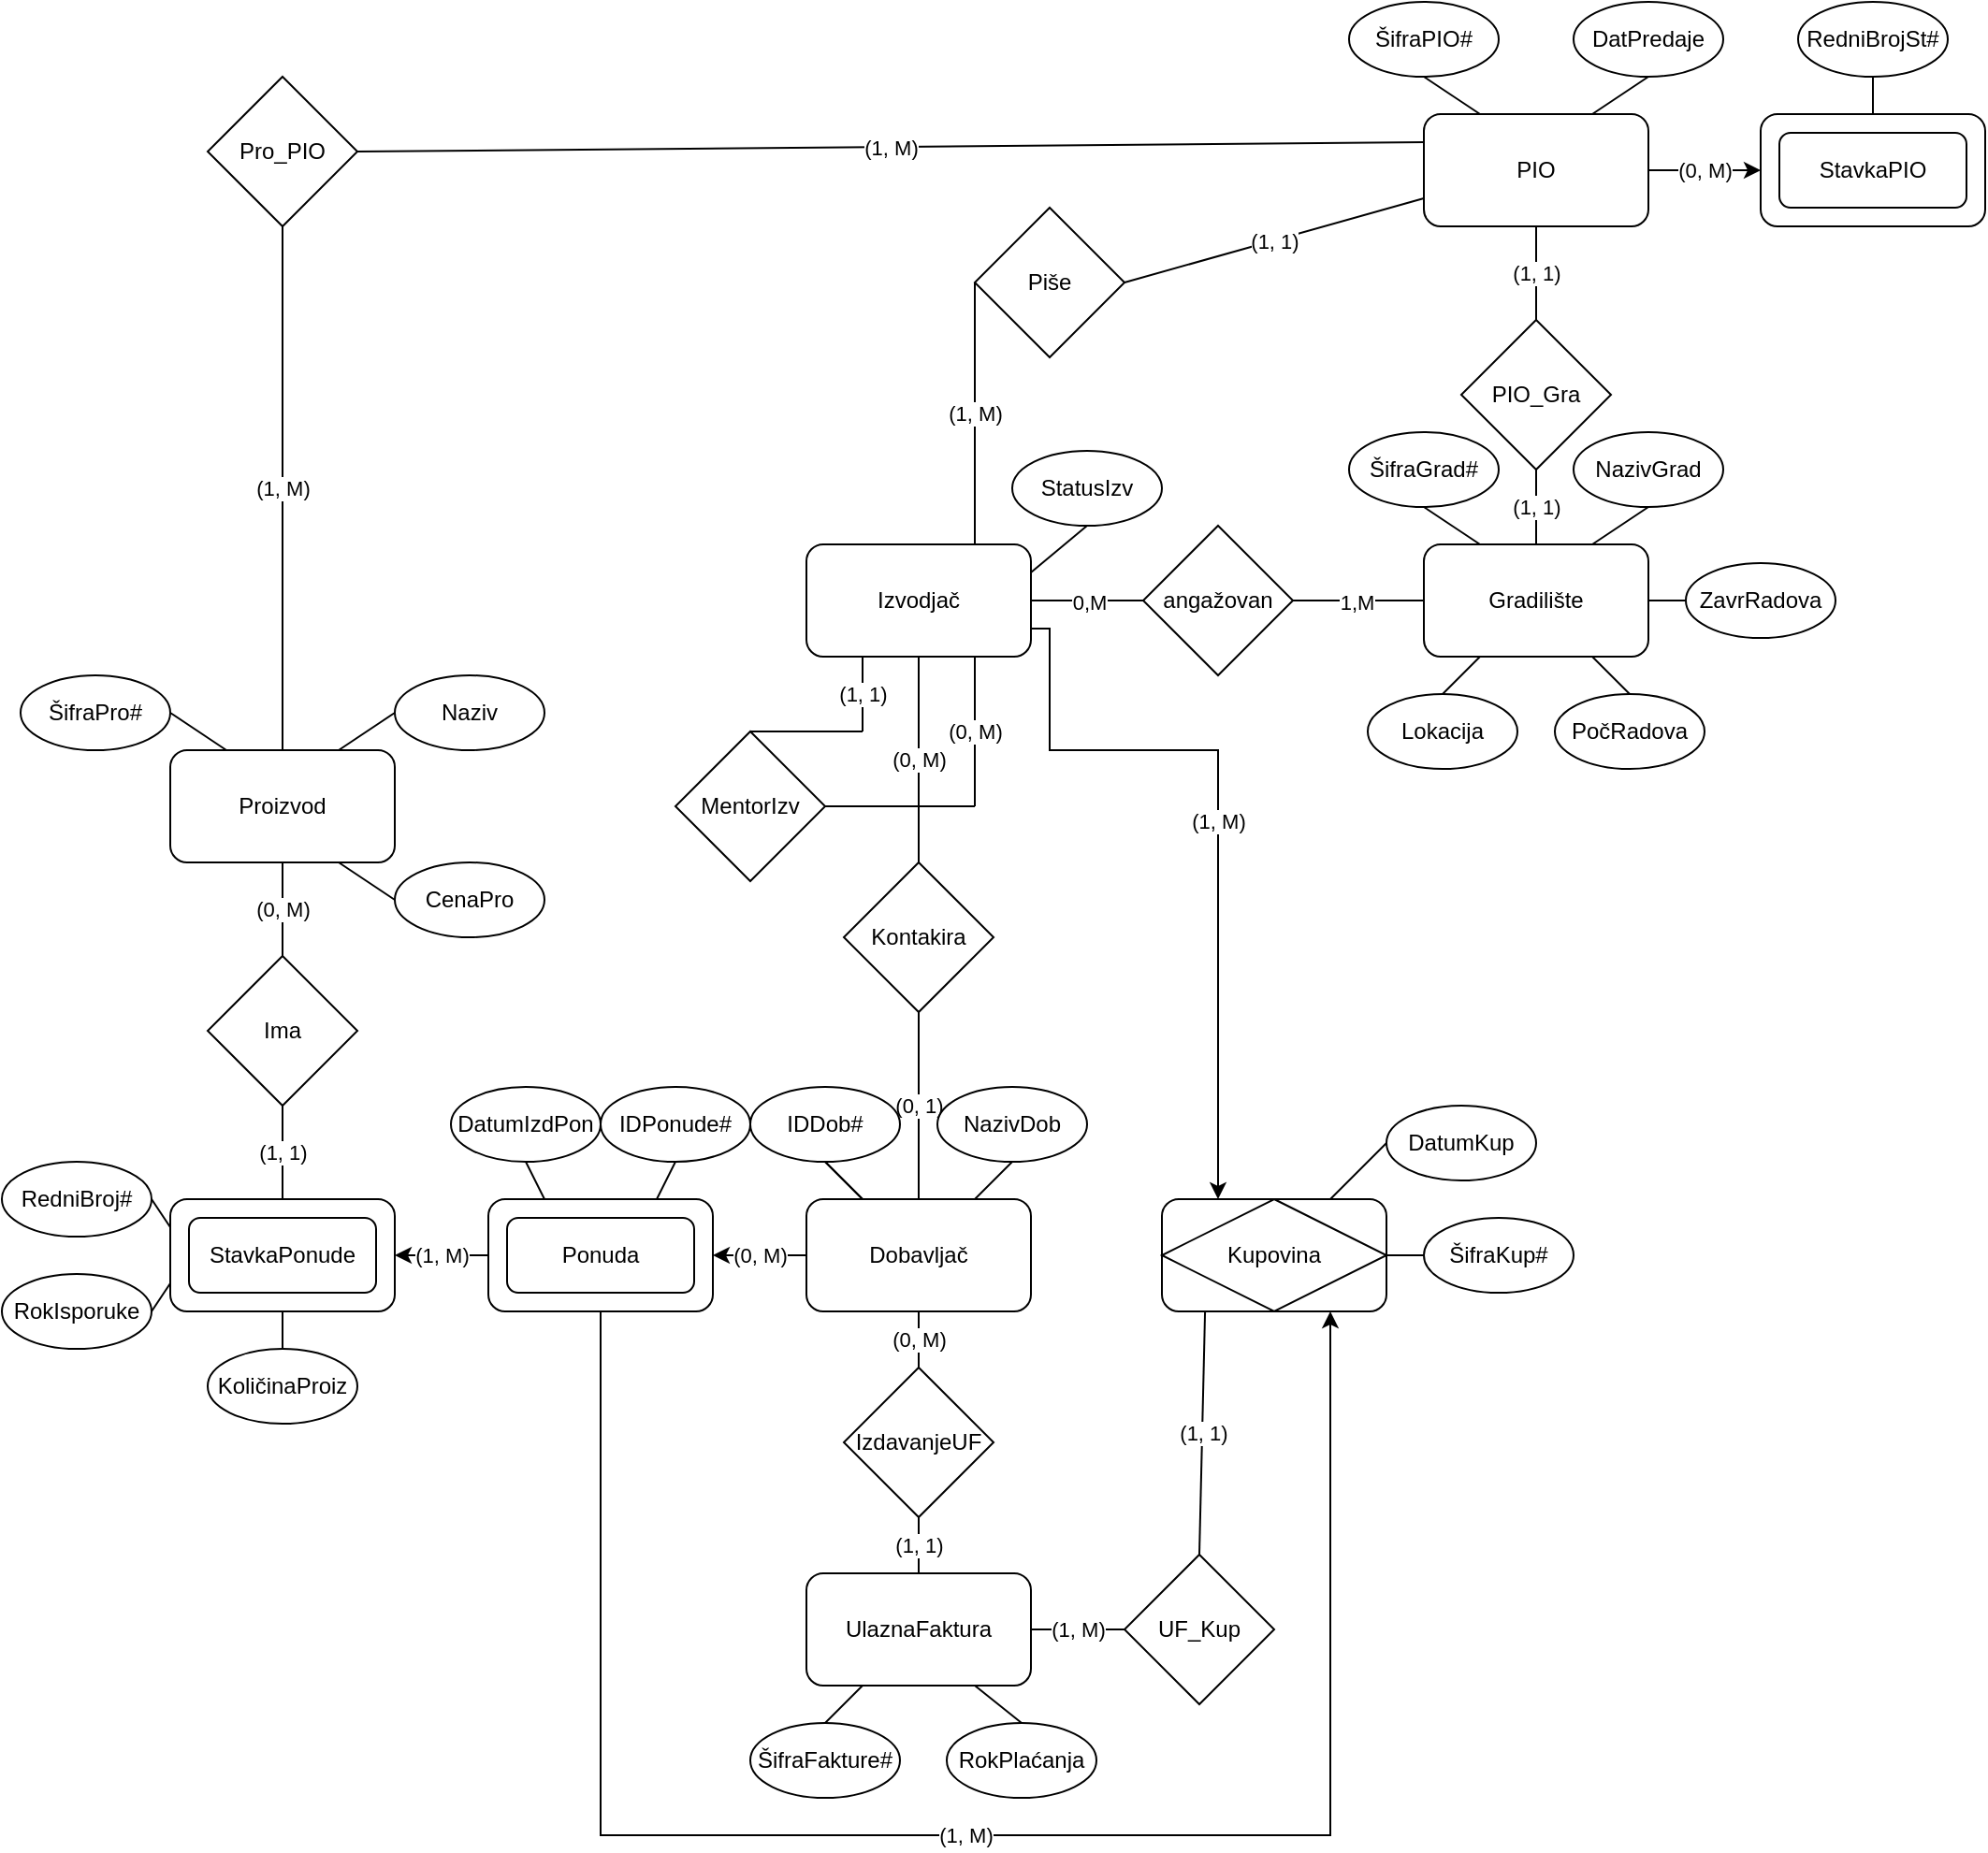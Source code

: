 <mxfile version="17.1.3" type="google"><diagram id="JcTWVsRjXV-0zoz48SHs" name="Page-1"><mxGraphModel grid="1" gridSize="10" guides="1" tooltips="1" connect="1" arrows="1" page="1" fold="1" pageScale="1" pageWidth="850" pageHeight="1100" math="0" shadow="0"><root><mxCell id="0"/><mxCell id="1" parent="0"/><mxCell id="a0COTtQQmD4aE9Lyfzfg-1" value="" style="rounded=1;whiteSpace=wrap;html=1;" parent="1" vertex="1"><mxGeometry x="800" y="880" width="120" height="60" as="geometry"/></mxCell><mxCell id="a0COTtQQmD4aE9Lyfzfg-2" value="" style="rounded=1;whiteSpace=wrap;html=1;" parent="1" vertex="1"><mxGeometry x="-50" y="1460" width="120" height="60" as="geometry"/></mxCell><mxCell id="a0COTtQQmD4aE9Lyfzfg-3" value="Gradilište" style="rounded=1;whiteSpace=wrap;html=1;" parent="1" vertex="1"><mxGeometry x="620" y="1110" width="120" height="60" as="geometry"/></mxCell><mxCell id="a0COTtQQmD4aE9Lyfzfg-4" value="StavkaPIO" style="rounded=1;whiteSpace=wrap;html=1;" parent="1" vertex="1"><mxGeometry x="810" y="890" width="100" height="40" as="geometry"/></mxCell><mxCell id="a0COTtQQmD4aE9Lyfzfg-5" value="RedniBrojSt#" style="ellipse;whiteSpace=wrap;html=1;" parent="1" vertex="1"><mxGeometry x="820" y="820" width="80" height="40" as="geometry"/></mxCell><mxCell id="a0COTtQQmD4aE9Lyfzfg-6" value="ŠifraPIO#" style="ellipse;whiteSpace=wrap;html=1;" parent="1" vertex="1"><mxGeometry x="580" y="820" width="80" height="40" as="geometry"/></mxCell><mxCell id="a0COTtQQmD4aE9Lyfzfg-7" value="PIO_Gra" style="rhombus;whiteSpace=wrap;html=1;" parent="1" vertex="1"><mxGeometry x="640" y="990" width="80" height="80" as="geometry"/></mxCell><mxCell id="a0COTtQQmD4aE9Lyfzfg-8" value="(1, 1)" style="endArrow=none;html=1;rounded=0;exitX=0.5;exitY=0;exitDx=0;exitDy=0;entryX=0.5;entryY=1;entryDx=0;entryDy=0;" parent="1" source="a0COTtQQmD4aE9Lyfzfg-7" target="a0COTtQQmD4aE9Lyfzfg-9" edge="1"><mxGeometry width="50" height="50" relative="1" as="geometry"><mxPoint x="880" y="990" as="sourcePoint"/><mxPoint x="880.0" y="970" as="targetPoint"/></mxGeometry></mxCell><mxCell id="a0COTtQQmD4aE9Lyfzfg-9" value="PIO" style="rounded=1;whiteSpace=wrap;html=1;" parent="1" vertex="1"><mxGeometry x="620" y="880" width="120" height="60" as="geometry"/></mxCell><mxCell id="a0COTtQQmD4aE9Lyfzfg-10" value="DatPredaje" style="ellipse;whiteSpace=wrap;html=1;" parent="1" vertex="1"><mxGeometry x="700" y="820" width="80" height="40" as="geometry"/></mxCell><mxCell id="a0COTtQQmD4aE9Lyfzfg-11" value="Piše" style="rhombus;whiteSpace=wrap;html=1;" parent="1" vertex="1"><mxGeometry x="380" y="930" width="80" height="80" as="geometry"/></mxCell><mxCell id="a0COTtQQmD4aE9Lyfzfg-12" value="(1, 1)" style="endArrow=none;html=1;rounded=0;exitX=1;exitY=0.5;exitDx=0;exitDy=0;entryX=0;entryY=0.75;entryDx=0;entryDy=0;" parent="1" source="a0COTtQQmD4aE9Lyfzfg-11" target="a0COTtQQmD4aE9Lyfzfg-9" edge="1"><mxGeometry width="50" height="50" relative="1" as="geometry"><mxPoint x="1290" y="840" as="sourcePoint"/><mxPoint x="1640" y="800" as="targetPoint"/></mxGeometry></mxCell><mxCell id="eNpRsnqvWODXr549N6l7-4" value="(1, M)" style="edgeStyle=orthogonalEdgeStyle;rounded=0;orthogonalLoop=1;jettySize=auto;html=1;exitX=1;exitY=0.75;exitDx=0;exitDy=0;entryX=0.25;entryY=0;entryDx=0;entryDy=0;" parent="1" source="a0COTtQQmD4aE9Lyfzfg-13" target="eNpRsnqvWODXr549N6l7-1" edge="1"><mxGeometry relative="1" as="geometry"><Array as="points"><mxPoint x="420" y="1155"/><mxPoint x="420" y="1220"/><mxPoint x="510" y="1220"/></Array></mxGeometry></mxCell><mxCell id="a0COTtQQmD4aE9Lyfzfg-13" value="Izvodjač" style="rounded=1;whiteSpace=wrap;html=1;" parent="1" vertex="1"><mxGeometry x="290" y="1110" width="120" height="60" as="geometry"/></mxCell><mxCell id="a0COTtQQmD4aE9Lyfzfg-14" value="MentorIzv" style="rhombus;whiteSpace=wrap;html=1;" parent="1" vertex="1"><mxGeometry x="220" y="1210" width="80" height="80" as="geometry"/></mxCell><mxCell id="a0COTtQQmD4aE9Lyfzfg-15" value="(1, 1)" style="endArrow=none;html=1;rounded=0;entryX=0.25;entryY=1;entryDx=0;entryDy=0;" parent="1" target="a0COTtQQmD4aE9Lyfzfg-13" edge="1"><mxGeometry width="50" height="50" relative="1" as="geometry"><mxPoint x="320" y="1210" as="sourcePoint"/><mxPoint x="320" y="1190" as="targetPoint"/></mxGeometry></mxCell><mxCell id="a0COTtQQmD4aE9Lyfzfg-16" value="" style="endArrow=none;html=1;rounded=0;exitX=1;exitY=0.5;exitDx=0;exitDy=0;" parent="1" source="a0COTtQQmD4aE9Lyfzfg-14" edge="1"><mxGeometry width="50" height="50" relative="1" as="geometry"><mxPoint x="300" y="1310" as="sourcePoint"/><mxPoint x="380" y="1250" as="targetPoint"/></mxGeometry></mxCell><mxCell id="a0COTtQQmD4aE9Lyfzfg-17" value="(0, M)" style="endArrow=none;html=1;rounded=0;entryX=0.75;entryY=1;entryDx=0;entryDy=0;" parent="1" target="a0COTtQQmD4aE9Lyfzfg-13" edge="1"><mxGeometry width="50" height="50" relative="1" as="geometry"><mxPoint x="380" y="1250" as="sourcePoint"/><mxPoint x="460" y="1180" as="targetPoint"/></mxGeometry></mxCell><mxCell id="a0COTtQQmD4aE9Lyfzfg-19" value="(1, M)" style="endArrow=none;html=1;rounded=0;entryX=0;entryY=0.5;entryDx=0;entryDy=0;exitX=0.75;exitY=0;exitDx=0;exitDy=0;" parent="1" source="a0COTtQQmD4aE9Lyfzfg-13" target="a0COTtQQmD4aE9Lyfzfg-11" edge="1"><mxGeometry width="50" height="50" relative="1" as="geometry"><mxPoint x="390" y="1049.09" as="sourcePoint"/><mxPoint x="790" y="1049.09" as="targetPoint"/></mxGeometry></mxCell><mxCell id="a0COTtQQmD4aE9Lyfzfg-20" value="(0, M)" style="edgeStyle=orthogonalEdgeStyle;rounded=0;orthogonalLoop=1;jettySize=auto;html=1;exitX=1;exitY=0.5;exitDx=0;exitDy=0;entryX=0;entryY=0.5;entryDx=0;entryDy=0;" parent="1" source="a0COTtQQmD4aE9Lyfzfg-9" target="a0COTtQQmD4aE9Lyfzfg-1" edge="1"><mxGeometry relative="1" as="geometry"><mxPoint x="940.0" y="920" as="sourcePoint"/><mxPoint x="980.0" y="920" as="targetPoint"/></mxGeometry></mxCell><mxCell id="a0COTtQQmD4aE9Lyfzfg-21" value="" style="endArrow=none;html=1;rounded=0;exitX=0.25;exitY=0;exitDx=0;exitDy=0;entryX=0.5;entryY=1;entryDx=0;entryDy=0;" parent="1" source="a0COTtQQmD4aE9Lyfzfg-9" target="a0COTtQQmD4aE9Lyfzfg-6" edge="1"><mxGeometry width="50" height="50" relative="1" as="geometry"><mxPoint x="980" y="950" as="sourcePoint"/><mxPoint x="960" y="950" as="targetPoint"/></mxGeometry></mxCell><mxCell id="a0COTtQQmD4aE9Lyfzfg-22" value="(1, 1)" style="endArrow=none;html=1;rounded=0;exitX=0.5;exitY=0;exitDx=0;exitDy=0;entryX=0.5;entryY=1;entryDx=0;entryDy=0;" parent="1" source="a0COTtQQmD4aE9Lyfzfg-3" target="a0COTtQQmD4aE9Lyfzfg-7" edge="1"><mxGeometry width="50" height="50" relative="1" as="geometry"><mxPoint x="690" y="1090" as="sourcePoint"/><mxPoint x="710.0" y="1050" as="targetPoint"/></mxGeometry></mxCell><mxCell id="a0COTtQQmD4aE9Lyfzfg-24" value="" style="endArrow=none;html=1;rounded=0;exitX=0.5;exitY=0;exitDx=0;exitDy=0;" parent="1" edge="1"><mxGeometry width="50" height="50" relative="1" as="geometry"><mxPoint x="260" y="1210" as="sourcePoint"/><mxPoint x="320" y="1210" as="targetPoint"/></mxGeometry></mxCell><mxCell id="a0COTtQQmD4aE9Lyfzfg-25" value="RokPlaćanja" style="ellipse;whiteSpace=wrap;html=1;" parent="1" vertex="1"><mxGeometry x="365" y="1740" width="80" height="40" as="geometry"/></mxCell><mxCell id="a0COTtQQmD4aE9Lyfzfg-26" value="(0, M)" style="endArrow=none;html=1;rounded=0;entryX=0.5;entryY=1;entryDx=0;entryDy=0;exitX=0.5;exitY=0;exitDx=0;exitDy=0;" parent="1" source="a0COTtQQmD4aE9Lyfzfg-27" edge="1"><mxGeometry width="50" height="50" relative="1" as="geometry"><mxPoint x="350" y="1330" as="sourcePoint"/><mxPoint x="350" y="1170" as="targetPoint"/></mxGeometry></mxCell><mxCell id="a0COTtQQmD4aE9Lyfzfg-27" value="Kontakira" style="rhombus;whiteSpace=wrap;html=1;" parent="1" vertex="1"><mxGeometry x="310" y="1280" width="80" height="80" as="geometry"/></mxCell><mxCell id="a0COTtQQmD4aE9Lyfzfg-28" value="(0, 1)" style="endArrow=none;html=1;rounded=0;exitX=0.5;exitY=0;exitDx=0;exitDy=0;entryX=0.5;entryY=1;entryDx=0;entryDy=0;" parent="1" source="a0COTtQQmD4aE9Lyfzfg-29" target="a0COTtQQmD4aE9Lyfzfg-27" edge="1"><mxGeometry width="50" height="50" relative="1" as="geometry"><mxPoint x="330" y="1360" as="sourcePoint"/><mxPoint x="350" y="1350" as="targetPoint"/></mxGeometry></mxCell><mxCell id="a0COTtQQmD4aE9Lyfzfg-29" value="Dobavljač" style="rounded=1;whiteSpace=wrap;html=1;" parent="1" vertex="1"><mxGeometry x="290" y="1460" width="120" height="60" as="geometry"/></mxCell><mxCell id="a0COTtQQmD4aE9Lyfzfg-30" value="" style="endArrow=none;html=1;rounded=0;entryX=0.25;entryY=0;entryDx=0;entryDy=0;exitX=0.5;exitY=1;exitDx=0;exitDy=0;" parent="1" source="a0COTtQQmD4aE9Lyfzfg-31" target="a0COTtQQmD4aE9Lyfzfg-29" edge="1"><mxGeometry width="50" height="50" relative="1" as="geometry"><mxPoint x="280" y="1670" as="sourcePoint"/><mxPoint x="330" y="1620" as="targetPoint"/></mxGeometry></mxCell><mxCell id="a0COTtQQmD4aE9Lyfzfg-31" value="IDDob#" style="ellipse;whiteSpace=wrap;html=1;" parent="1" vertex="1"><mxGeometry x="260" y="1400" width="80" height="40" as="geometry"/></mxCell><mxCell id="a0COTtQQmD4aE9Lyfzfg-32" value="NazivDob" style="ellipse;whiteSpace=wrap;html=1;" parent="1" vertex="1"><mxGeometry x="360" y="1400" width="80" height="40" as="geometry"/></mxCell><mxCell id="a0COTtQQmD4aE9Lyfzfg-33" value="IzdavanjeUF" style="rhombus;whiteSpace=wrap;html=1;" parent="1" vertex="1"><mxGeometry x="310" y="1550" width="80" height="80" as="geometry"/></mxCell><mxCell id="a0COTtQQmD4aE9Lyfzfg-34" value="UlaznaFaktura" style="rounded=1;whiteSpace=wrap;html=1;" parent="1" vertex="1"><mxGeometry x="290" y="1660" width="120" height="60" as="geometry"/></mxCell><mxCell id="a0COTtQQmD4aE9Lyfzfg-35" value="(0, M)" style="endArrow=none;html=1;rounded=0;exitX=0.5;exitY=1;exitDx=0;exitDy=0;entryX=0.5;entryY=0;entryDx=0;entryDy=0;" parent="1" edge="1"><mxGeometry width="50" height="50" relative="1" as="geometry"><mxPoint x="350" y="1520" as="sourcePoint"/><mxPoint x="350" y="1550" as="targetPoint"/></mxGeometry></mxCell><mxCell id="a0COTtQQmD4aE9Lyfzfg-36" value="(1, 1)" style="endArrow=none;html=1;rounded=0;entryX=0.5;entryY=0;entryDx=0;entryDy=0;exitX=0.5;exitY=1;exitDx=0;exitDy=0;" parent="1" edge="1"><mxGeometry width="50" height="50" relative="1" as="geometry"><mxPoint x="350" y="1630" as="sourcePoint"/><mxPoint x="350" y="1660" as="targetPoint"/></mxGeometry></mxCell><mxCell id="a0COTtQQmD4aE9Lyfzfg-37" value="" style="endArrow=none;html=1;rounded=0;entryX=0.5;entryY=0;entryDx=0;entryDy=0;exitX=0.25;exitY=1;exitDx=0;exitDy=0;" parent="1" edge="1"><mxGeometry width="50" height="50" relative="1" as="geometry"><mxPoint x="320" y="1720" as="sourcePoint"/><mxPoint x="300" y="1740" as="targetPoint"/></mxGeometry></mxCell><mxCell id="a0COTtQQmD4aE9Lyfzfg-38" value="" style="endArrow=none;html=1;rounded=0;entryX=0.5;entryY=0;entryDx=0;entryDy=0;exitX=0.75;exitY=1;exitDx=0;exitDy=0;" parent="1" edge="1"><mxGeometry width="50" height="50" relative="1" as="geometry"><mxPoint x="380" y="1720" as="sourcePoint"/><mxPoint x="405" y="1740" as="targetPoint"/></mxGeometry></mxCell><mxCell id="a0COTtQQmD4aE9Lyfzfg-39" value="" style="endArrow=none;html=1;rounded=0;entryX=0.75;entryY=0;entryDx=0;entryDy=0;exitX=0.5;exitY=1;exitDx=0;exitDy=0;" parent="1" edge="1"><mxGeometry width="50" height="50" relative="1" as="geometry"><mxPoint x="400" y="1440" as="sourcePoint"/><mxPoint x="380" y="1460" as="targetPoint"/></mxGeometry></mxCell><mxCell id="a0COTtQQmD4aE9Lyfzfg-40" value="" style="endArrow=none;html=1;rounded=0;entryX=0.25;entryY=0;entryDx=0;entryDy=0;exitX=0.5;exitY=1;exitDx=0;exitDy=0;" parent="1" edge="1"><mxGeometry width="50" height="50" relative="1" as="geometry"><mxPoint x="300" y="1440" as="sourcePoint"/><mxPoint x="320" y="1460" as="targetPoint"/></mxGeometry></mxCell><mxCell id="a0COTtQQmD4aE9Lyfzfg-41" value="ŠifraFakture#" style="ellipse;whiteSpace=wrap;html=1;" parent="1" vertex="1"><mxGeometry x="260" y="1740" width="80" height="40" as="geometry"/></mxCell><mxCell id="a0COTtQQmD4aE9Lyfzfg-46" value="(0, M)" style="edgeStyle=orthogonalEdgeStyle;rounded=0;orthogonalLoop=1;jettySize=auto;html=1;exitX=0;exitY=0.5;exitDx=0;exitDy=0;entryX=1;entryY=0.5;entryDx=0;entryDy=0;" parent="1" source="a0COTtQQmD4aE9Lyfzfg-29" target="a0COTtQQmD4aE9Lyfzfg-74" edge="1"><mxGeometry relative="1" as="geometry"><mxPoint x="280" y="1510" as="sourcePoint"/><mxPoint x="260" y="1530" as="targetPoint"/></mxGeometry></mxCell><mxCell id="a0COTtQQmD4aE9Lyfzfg-47" value="(1, M)" style="edgeStyle=orthogonalEdgeStyle;rounded=0;orthogonalLoop=1;jettySize=auto;html=1;exitX=0;exitY=0.5;exitDx=0;exitDy=0;entryX=1;entryY=0.5;entryDx=0;entryDy=0;" parent="1" source="a0COTtQQmD4aE9Lyfzfg-74" target="a0COTtQQmD4aE9Lyfzfg-2" edge="1"><mxGeometry relative="1" as="geometry"><mxPoint x="120" y="1490" as="sourcePoint"/><mxPoint x="80" y="1490" as="targetPoint"/></mxGeometry></mxCell><mxCell id="a0COTtQQmD4aE9Lyfzfg-48" value="StavkaPonude" style="rounded=1;whiteSpace=wrap;html=1;" parent="1" vertex="1"><mxGeometry x="-40" y="1470" width="100" height="40" as="geometry"/></mxCell><mxCell id="a0COTtQQmD4aE9Lyfzfg-49" value="Proizvod" style="rounded=1;whiteSpace=wrap;html=1;" parent="1" vertex="1"><mxGeometry x="-50" y="1220" width="120" height="60" as="geometry"/></mxCell><mxCell id="a0COTtQQmD4aE9Lyfzfg-50" value="Ima" style="rhombus;whiteSpace=wrap;html=1;" parent="1" vertex="1"><mxGeometry x="-30" y="1330" width="80" height="80" as="geometry"/></mxCell><mxCell id="a0COTtQQmD4aE9Lyfzfg-51" value="RedniBroj#" style="ellipse;whiteSpace=wrap;html=1;" parent="1" vertex="1"><mxGeometry x="-140" y="1440" width="80" height="40" as="geometry"/></mxCell><mxCell id="a0COTtQQmD4aE9Lyfzfg-52" value="DatumIzdPon" style="ellipse;whiteSpace=wrap;html=1;" parent="1" vertex="1"><mxGeometry x="100" y="1400" width="80" height="40" as="geometry"/></mxCell><mxCell id="a0COTtQQmD4aE9Lyfzfg-53" value="" style="endArrow=none;html=1;rounded=0;entryX=0.5;entryY=1;entryDx=0;entryDy=0;exitX=0.25;exitY=0;exitDx=0;exitDy=0;" parent="1" source="a0COTtQQmD4aE9Lyfzfg-74" target="a0COTtQQmD4aE9Lyfzfg-52" edge="1"><mxGeometry width="50" height="50" relative="1" as="geometry"><mxPoint x="210" y="1450" as="sourcePoint"/><mxPoint x="160" y="1330" as="targetPoint"/></mxGeometry></mxCell><mxCell id="a0COTtQQmD4aE9Lyfzfg-54" value="(1, 1)" style="endArrow=none;html=1;rounded=0;entryX=0.5;entryY=0;entryDx=0;entryDy=0;exitX=0.5;exitY=1;exitDx=0;exitDy=0;" parent="1" source="a0COTtQQmD4aE9Lyfzfg-50" target="a0COTtQQmD4aE9Lyfzfg-2" edge="1"><mxGeometry width="50" height="50" relative="1" as="geometry"><mxPoint x="60" y="1540" as="sourcePoint"/><mxPoint x="60" y="1430" as="targetPoint"/></mxGeometry></mxCell><mxCell id="a0COTtQQmD4aE9Lyfzfg-55" value="(0, M)" style="endArrow=none;html=1;rounded=0;exitX=0.5;exitY=1;exitDx=0;exitDy=0;entryX=0.5;entryY=0;entryDx=0;entryDy=0;" parent="1" source="a0COTtQQmD4aE9Lyfzfg-49" target="a0COTtQQmD4aE9Lyfzfg-50" edge="1"><mxGeometry width="50" height="50" relative="1" as="geometry"><mxPoint x="15" y="1660" as="sourcePoint"/><mxPoint x="-5" y="1330" as="targetPoint"/></mxGeometry></mxCell><mxCell id="a0COTtQQmD4aE9Lyfzfg-56" value="" style="endArrow=none;html=1;rounded=0;exitX=0;exitY=0.25;exitDx=0;exitDy=0;entryX=1;entryY=0.5;entryDx=0;entryDy=0;" parent="1" source="a0COTtQQmD4aE9Lyfzfg-2" target="a0COTtQQmD4aE9Lyfzfg-51" edge="1"><mxGeometry width="50" height="50" relative="1" as="geometry"><mxPoint x="10" y="1460" as="sourcePoint"/><mxPoint x="10" y="1440" as="targetPoint"/></mxGeometry></mxCell><mxCell id="a0COTtQQmD4aE9Lyfzfg-57" value="RokIsporuke" style="ellipse;whiteSpace=wrap;html=1;" parent="1" vertex="1"><mxGeometry x="-140" y="1500" width="80" height="40" as="geometry"/></mxCell><mxCell id="a0COTtQQmD4aE9Lyfzfg-58" value="ŠifraPro#" style="ellipse;whiteSpace=wrap;html=1;" parent="1" vertex="1"><mxGeometry x="-130" y="1180" width="80" height="40" as="geometry"/></mxCell><mxCell id="a0COTtQQmD4aE9Lyfzfg-59" value="CenaPro" style="ellipse;whiteSpace=wrap;html=1;" parent="1" vertex="1"><mxGeometry x="70" y="1280" width="80" height="40" as="geometry"/></mxCell><mxCell id="a0COTtQQmD4aE9Lyfzfg-60" value="Naziv" style="ellipse;whiteSpace=wrap;html=1;" parent="1" vertex="1"><mxGeometry x="70" y="1180" width="80" height="40" as="geometry"/></mxCell><mxCell id="a0COTtQQmD4aE9Lyfzfg-61" value="KoličinaProiz" style="ellipse;whiteSpace=wrap;html=1;" parent="1" vertex="1"><mxGeometry x="-30" y="1540" width="80" height="40" as="geometry"/></mxCell><mxCell id="a0COTtQQmD4aE9Lyfzfg-62" value="IDPonude#" style="ellipse;whiteSpace=wrap;html=1;" parent="1" vertex="1"><mxGeometry x="180" y="1400" width="80" height="40" as="geometry"/></mxCell><mxCell id="a0COTtQQmD4aE9Lyfzfg-63" value="" style="endArrow=none;html=1;rounded=0;entryX=0.75;entryY=0;entryDx=0;entryDy=0;exitX=0.5;exitY=1;exitDx=0;exitDy=0;" parent="1" source="a0COTtQQmD4aE9Lyfzfg-62" target="a0COTtQQmD4aE9Lyfzfg-74" edge="1"><mxGeometry width="50" height="50" relative="1" as="geometry"><mxPoint x="210" y="1580" as="sourcePoint"/><mxPoint x="200" y="1520.0" as="targetPoint"/></mxGeometry></mxCell><mxCell id="a0COTtQQmD4aE9Lyfzfg-64" value="Lokacija" style="ellipse;whiteSpace=wrap;html=1;" parent="1" vertex="1"><mxGeometry x="590" y="1190" width="80" height="40" as="geometry"/></mxCell><mxCell id="a0COTtQQmD4aE9Lyfzfg-65" value="ŠifraGrad#" style="ellipse;whiteSpace=wrap;html=1;" parent="1" vertex="1"><mxGeometry x="580" y="1050" width="80" height="40" as="geometry"/></mxCell><mxCell id="a0COTtQQmD4aE9Lyfzfg-66" value="" style="endArrow=none;html=1;rounded=0;exitX=0.5;exitY=1;exitDx=0;exitDy=0;entryX=0.25;entryY=0;entryDx=0;entryDy=0;" parent="1" source="a0COTtQQmD4aE9Lyfzfg-65" edge="1"><mxGeometry width="50" height="50" relative="1" as="geometry"><mxPoint x="650" y="1080" as="sourcePoint"/><mxPoint x="650" y="1110" as="targetPoint"/></mxGeometry></mxCell><mxCell id="a0COTtQQmD4aE9Lyfzfg-67" value="" style="endArrow=none;html=1;rounded=0;entryX=0.25;entryY=1;entryDx=0;entryDy=0;exitX=0.5;exitY=0;exitDx=0;exitDy=0;" parent="1" source="a0COTtQQmD4aE9Lyfzfg-64" edge="1"><mxGeometry width="50" height="50" relative="1" as="geometry"><mxPoint x="610" y="1220" as="sourcePoint"/><mxPoint x="650" y="1170" as="targetPoint"/></mxGeometry></mxCell><mxCell id="a0COTtQQmD4aE9Lyfzfg-68" value="" style="endArrow=none;html=1;rounded=0;exitX=0.75;exitY=0;exitDx=0;exitDy=0;entryX=0.5;entryY=1;entryDx=0;entryDy=0;" parent="1" source="a0COTtQQmD4aE9Lyfzfg-9" target="a0COTtQQmD4aE9Lyfzfg-10" edge="1"><mxGeometry width="50" height="50" relative="1" as="geometry"><mxPoint x="850" y="860" as="sourcePoint"/><mxPoint x="960" y="890" as="targetPoint"/></mxGeometry></mxCell><mxCell id="a0COTtQQmD4aE9Lyfzfg-69" value="angažovan" style="rhombus;whiteSpace=wrap;html=1;" parent="1" vertex="1"><mxGeometry x="470" y="1100" width="80" height="80" as="geometry"/></mxCell><mxCell id="a0COTtQQmD4aE9Lyfzfg-70" value="" style="endArrow=none;html=1;rounded=0;entryX=0;entryY=0.5;entryDx=0;entryDy=0;exitX=1;exitY=0.5;exitDx=0;exitDy=0;" parent="1" source="a0COTtQQmD4aE9Lyfzfg-69" target="a0COTtQQmD4aE9Lyfzfg-3" edge="1"><mxGeometry width="50" height="50" relative="1" as="geometry"><mxPoint x="1330" y="1110" as="sourcePoint"/><mxPoint x="1790" y="1090" as="targetPoint"/></mxGeometry></mxCell><mxCell id="a0COTtQQmD4aE9Lyfzfg-71" value="1,M" style="edgeLabel;html=1;align=center;verticalAlign=middle;resizable=0;points=[];" parent="a0COTtQQmD4aE9Lyfzfg-70" vertex="1" connectable="0"><mxGeometry x="-0.041" y="-1" relative="1" as="geometry"><mxPoint as="offset"/></mxGeometry></mxCell><mxCell id="a0COTtQQmD4aE9Lyfzfg-72" value="" style="endArrow=none;html=1;rounded=0;exitX=1;exitY=0.5;exitDx=0;exitDy=0;entryX=0;entryY=0.5;entryDx=0;entryDy=0;" parent="1" source="a0COTtQQmD4aE9Lyfzfg-13" target="a0COTtQQmD4aE9Lyfzfg-69" edge="1"><mxGeometry width="50" height="50" relative="1" as="geometry"><mxPoint x="550" y="1170" as="sourcePoint"/><mxPoint x="1040" y="1140" as="targetPoint"/></mxGeometry></mxCell><mxCell id="a0COTtQQmD4aE9Lyfzfg-73" value="0,M" style="edgeLabel;html=1;align=center;verticalAlign=middle;resizable=0;points=[];" parent="a0COTtQQmD4aE9Lyfzfg-72" vertex="1" connectable="0"><mxGeometry x="0.025" y="-1" relative="1" as="geometry"><mxPoint as="offset"/></mxGeometry></mxCell><mxCell id="ny7uruBJzPmNFteO7Q8S-1" value="(1, M)" style="edgeStyle=orthogonalEdgeStyle;rounded=0;orthogonalLoop=1;jettySize=auto;html=1;exitX=0.5;exitY=1;exitDx=0;exitDy=0;entryX=0.75;entryY=1;entryDx=0;entryDy=0;" parent="1" source="a0COTtQQmD4aE9Lyfzfg-74" target="eNpRsnqvWODXr549N6l7-1" edge="1"><mxGeometry relative="1" as="geometry"><Array as="points"><mxPoint x="180" y="1800"/><mxPoint x="570" y="1800"/></Array></mxGeometry></mxCell><mxCell id="a0COTtQQmD4aE9Lyfzfg-74" value="" style="rounded=1;whiteSpace=wrap;html=1;" parent="1" vertex="1"><mxGeometry x="120" y="1460" width="120" height="60" as="geometry"/></mxCell><mxCell id="a0COTtQQmD4aE9Lyfzfg-75" value="Ponuda" style="rounded=1;whiteSpace=wrap;html=1;" parent="1" vertex="1"><mxGeometry x="130" y="1470" width="100" height="40" as="geometry"/></mxCell><mxCell id="a0COTtQQmD4aE9Lyfzfg-76" value="" style="endArrow=none;html=1;rounded=0;entryX=1;entryY=0.5;entryDx=0;entryDy=0;exitX=0.25;exitY=0;exitDx=0;exitDy=0;" parent="1" source="a0COTtQQmD4aE9Lyfzfg-49" target="a0COTtQQmD4aE9Lyfzfg-58" edge="1"><mxGeometry width="50" height="50" relative="1" as="geometry"><mxPoint x="5" y="1190" as="sourcePoint"/><mxPoint x="445" y="1470" as="targetPoint"/></mxGeometry></mxCell><mxCell id="a0COTtQQmD4aE9Lyfzfg-77" value="" style="endArrow=none;html=1;rounded=0;exitX=0.75;exitY=0;exitDx=0;exitDy=0;entryX=0;entryY=0.5;entryDx=0;entryDy=0;" parent="1" source="a0COTtQQmD4aE9Lyfzfg-49" target="a0COTtQQmD4aE9Lyfzfg-60" edge="1"><mxGeometry width="50" height="50" relative="1" as="geometry"><mxPoint x="5" y="1200" as="sourcePoint"/><mxPoint x="55" y="1150" as="targetPoint"/></mxGeometry></mxCell><mxCell id="a0COTtQQmD4aE9Lyfzfg-78" value="" style="endArrow=none;html=1;rounded=0;entryX=0.75;entryY=1;entryDx=0;entryDy=0;exitX=0;exitY=0.5;exitDx=0;exitDy=0;" parent="1" source="a0COTtQQmD4aE9Lyfzfg-59" target="a0COTtQQmD4aE9Lyfzfg-49" edge="1"><mxGeometry width="50" height="50" relative="1" as="geometry"><mxPoint x="80" y="1270" as="sourcePoint"/><mxPoint x="-105" y="1360" as="targetPoint"/></mxGeometry></mxCell><mxCell id="a0COTtQQmD4aE9Lyfzfg-79" value="" style="endArrow=none;html=1;rounded=0;entryX=1;entryY=0.5;entryDx=0;entryDy=0;exitX=0;exitY=0.75;exitDx=0;exitDy=0;" parent="1" source="a0COTtQQmD4aE9Lyfzfg-2" target="a0COTtQQmD4aE9Lyfzfg-57" edge="1"><mxGeometry width="50" height="50" relative="1" as="geometry"><mxPoint x="-105" y="1400" as="sourcePoint"/><mxPoint x="-55" y="1350" as="targetPoint"/></mxGeometry></mxCell><mxCell id="a0COTtQQmD4aE9Lyfzfg-80" value="" style="endArrow=none;html=1;rounded=0;entryX=0.5;entryY=0;entryDx=0;entryDy=0;exitX=0.5;exitY=1;exitDx=0;exitDy=0;" parent="1" source="a0COTtQQmD4aE9Lyfzfg-2" target="a0COTtQQmD4aE9Lyfzfg-61" edge="1"><mxGeometry width="50" height="50" relative="1" as="geometry"><mxPoint x="75" y="1410" as="sourcePoint"/><mxPoint x="125" y="1360" as="targetPoint"/></mxGeometry></mxCell><mxCell id="a0COTtQQmD4aE9Lyfzfg-81" value="Pro_PIO" style="rhombus;whiteSpace=wrap;html=1;" parent="1" vertex="1"><mxGeometry x="-30" y="860" width="80" height="80" as="geometry"/></mxCell><mxCell id="a0COTtQQmD4aE9Lyfzfg-82" value="(1, M)" style="endArrow=none;html=1;rounded=0;entryX=0;entryY=0.25;entryDx=0;entryDy=0;exitX=1;exitY=0.5;exitDx=0;exitDy=0;" parent="1" source="a0COTtQQmD4aE9Lyfzfg-81" target="a0COTtQQmD4aE9Lyfzfg-9" edge="1"><mxGeometry width="50" height="50" relative="1" as="geometry"><mxPoint x="280" y="930" as="sourcePoint"/><mxPoint x="330" y="880" as="targetPoint"/></mxGeometry></mxCell><mxCell id="a0COTtQQmD4aE9Lyfzfg-83" value="(1, M)" style="endArrow=none;html=1;rounded=0;entryX=0.5;entryY=1;entryDx=0;entryDy=0;exitX=0.5;exitY=0;exitDx=0;exitDy=0;" parent="1" source="a0COTtQQmD4aE9Lyfzfg-49" target="a0COTtQQmD4aE9Lyfzfg-81" edge="1"><mxGeometry width="50" height="50" relative="1" as="geometry"><mxPoint x="260" y="1010" as="sourcePoint"/><mxPoint x="310" y="960" as="targetPoint"/></mxGeometry></mxCell><mxCell id="a0COTtQQmD4aE9Lyfzfg-84" value="" style="endArrow=none;html=1;rounded=0;entryX=0.5;entryY=1;entryDx=0;entryDy=0;exitX=0.5;exitY=0;exitDx=0;exitDy=0;" parent="1" source="a0COTtQQmD4aE9Lyfzfg-1" target="a0COTtQQmD4aE9Lyfzfg-5" edge="1"><mxGeometry width="50" height="50" relative="1" as="geometry"><mxPoint x="910" y="850" as="sourcePoint"/><mxPoint x="900" y="980" as="targetPoint"/></mxGeometry></mxCell><mxCell id="a0COTtQQmD4aE9Lyfzfg-88" value="StatusIzv" style="ellipse;whiteSpace=wrap;html=1;" parent="1" vertex="1"><mxGeometry x="400" y="1060" width="80" height="40" as="geometry"/></mxCell><mxCell id="a0COTtQQmD4aE9Lyfzfg-92" value="" style="endArrow=none;html=1;rounded=0;exitX=0.5;exitY=1;exitDx=0;exitDy=0;entryX=1;entryY=0.25;entryDx=0;entryDy=0;" parent="1" source="a0COTtQQmD4aE9Lyfzfg-88" target="a0COTtQQmD4aE9Lyfzfg-13" edge="1"><mxGeometry width="50" height="50" relative="1" as="geometry"><mxPoint x="520" y="1070" as="sourcePoint"/><mxPoint x="570" y="1020" as="targetPoint"/></mxGeometry></mxCell><mxCell id="a0COTtQQmD4aE9Lyfzfg-93" value="PočRadova" style="ellipse;whiteSpace=wrap;html=1;" parent="1" vertex="1"><mxGeometry x="690" y="1190" width="80" height="40" as="geometry"/></mxCell><mxCell id="a0COTtQQmD4aE9Lyfzfg-94" value="ZavrRadova" style="ellipse;whiteSpace=wrap;html=1;" parent="1" vertex="1"><mxGeometry x="760" y="1120" width="80" height="40" as="geometry"/></mxCell><mxCell id="a0COTtQQmD4aE9Lyfzfg-95" value="NazivGrad" style="ellipse;whiteSpace=wrap;html=1;" parent="1" vertex="1"><mxGeometry x="700" y="1050" width="80" height="40" as="geometry"/></mxCell><mxCell id="a0COTtQQmD4aE9Lyfzfg-96" value="" style="endArrow=none;html=1;rounded=0;entryX=0.5;entryY=0;entryDx=0;entryDy=0;exitX=0.75;exitY=1;exitDx=0;exitDy=0;" parent="1" source="a0COTtQQmD4aE9Lyfzfg-3" target="a0COTtQQmD4aE9Lyfzfg-93" edge="1"><mxGeometry width="50" height="50" relative="1" as="geometry"><mxPoint x="730" y="1340" as="sourcePoint"/><mxPoint x="780" y="1290" as="targetPoint"/></mxGeometry></mxCell><mxCell id="a0COTtQQmD4aE9Lyfzfg-97" value="" style="endArrow=none;html=1;rounded=0;entryX=0;entryY=0.5;entryDx=0;entryDy=0;exitX=1;exitY=0.5;exitDx=0;exitDy=0;" parent="1" source="a0COTtQQmD4aE9Lyfzfg-3" target="a0COTtQQmD4aE9Lyfzfg-94" edge="1"><mxGeometry width="50" height="50" relative="1" as="geometry"><mxPoint x="850" y="1210" as="sourcePoint"/><mxPoint x="890" y="1160" as="targetPoint"/></mxGeometry></mxCell><mxCell id="a0COTtQQmD4aE9Lyfzfg-98" value="" style="endArrow=none;html=1;rounded=0;exitX=0.75;exitY=0;exitDx=0;exitDy=0;entryX=0.5;entryY=1;entryDx=0;entryDy=0;" parent="1" source="a0COTtQQmD4aE9Lyfzfg-3" target="a0COTtQQmD4aE9Lyfzfg-95" edge="1"><mxGeometry width="50" height="50" relative="1" as="geometry"><mxPoint x="790" y="1260" as="sourcePoint"/><mxPoint x="850" y="1110" as="targetPoint"/></mxGeometry></mxCell><mxCell id="eNpRsnqvWODXr549N6l7-1" value="" style="rounded=1;whiteSpace=wrap;html=1;" parent="1" vertex="1"><mxGeometry x="480" y="1460" width="120" height="60" as="geometry"/></mxCell><mxCell id="eNpRsnqvWODXr549N6l7-2" value="Kupovina" style="rhombus;whiteSpace=wrap;html=1;" parent="1" vertex="1"><mxGeometry x="480" y="1460" width="120" height="60" as="geometry"/></mxCell><mxCell id="eNpRsnqvWODXr549N6l7-7" value="UF_Kup" style="rhombus;whiteSpace=wrap;html=1;" parent="1" vertex="1"><mxGeometry x="460" y="1650" width="80" height="80" as="geometry"/></mxCell><mxCell id="eNpRsnqvWODXr549N6l7-8" value="(1, M)" style="endArrow=none;html=1;rounded=0;exitX=1;exitY=0.5;exitDx=0;exitDy=0;entryX=0;entryY=0.5;entryDx=0;entryDy=0;" parent="1" source="a0COTtQQmD4aE9Lyfzfg-34" target="eNpRsnqvWODXr549N6l7-7" edge="1"><mxGeometry width="50" height="50" relative="1" as="geometry"><mxPoint x="520" y="1610" as="sourcePoint"/><mxPoint x="570" y="1560" as="targetPoint"/></mxGeometry></mxCell><mxCell id="eNpRsnqvWODXr549N6l7-9" value="(1, 1)" style="endArrow=none;html=1;rounded=0;exitX=0.5;exitY=0;exitDx=0;exitDy=0;entryX=0.192;entryY=1;entryDx=0;entryDy=0;entryPerimeter=0;" parent="1" source="eNpRsnqvWODXr549N6l7-7" target="eNpRsnqvWODXr549N6l7-1" edge="1"><mxGeometry width="50" height="50" relative="1" as="geometry"><mxPoint x="570" y="1620" as="sourcePoint"/><mxPoint x="620" y="1570" as="targetPoint"/></mxGeometry></mxCell><mxCell id="eNpRsnqvWODXr549N6l7-10" value="ŠifraKup#" style="ellipse;whiteSpace=wrap;html=1;" parent="1" vertex="1"><mxGeometry x="620" y="1470" width="80" height="40" as="geometry"/></mxCell><mxCell id="eNpRsnqvWODXr549N6l7-11" value="" style="endArrow=none;html=1;rounded=0;exitX=1;exitY=0.5;exitDx=0;exitDy=0;entryX=0;entryY=0.5;entryDx=0;entryDy=0;" parent="1" source="eNpRsnqvWODXr549N6l7-2" target="eNpRsnqvWODXr549N6l7-10" edge="1"><mxGeometry width="50" height="50" relative="1" as="geometry"><mxPoint x="670" y="1620" as="sourcePoint"/><mxPoint x="720" y="1570" as="targetPoint"/></mxGeometry></mxCell><mxCell id="eNpRsnqvWODXr549N6l7-12" value="DatumKup" style="ellipse;whiteSpace=wrap;html=1;" parent="1" vertex="1"><mxGeometry x="600" y="1410" width="80" height="40" as="geometry"/></mxCell><mxCell id="eNpRsnqvWODXr549N6l7-13" value="" style="endArrow=none;html=1;rounded=0;entryX=0;entryY=0.5;entryDx=0;entryDy=0;exitX=0.75;exitY=0;exitDx=0;exitDy=0;" parent="1" source="eNpRsnqvWODXr549N6l7-1" target="eNpRsnqvWODXr549N6l7-12" edge="1"><mxGeometry width="50" height="50" relative="1" as="geometry"><mxPoint x="640" y="1640" as="sourcePoint"/><mxPoint x="690" y="1590" as="targetPoint"/></mxGeometry></mxCell></root></mxGraphModel></diagram></mxfile>